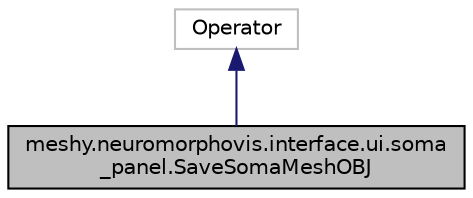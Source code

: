 digraph "meshy.neuromorphovis.interface.ui.soma_panel.SaveSomaMeshOBJ"
{
  edge [fontname="Helvetica",fontsize="10",labelfontname="Helvetica",labelfontsize="10"];
  node [fontname="Helvetica",fontsize="10",shape=record];
  Node1 [label="meshy.neuromorphovis.interface.ui.soma\l_panel.SaveSomaMeshOBJ",height=0.2,width=0.4,color="black", fillcolor="grey75", style="filled", fontcolor="black"];
  Node2 -> Node1 [dir="back",color="midnightblue",fontsize="10",style="solid"];
  Node2 [label="Operator",height=0.2,width=0.4,color="grey75", fillcolor="white", style="filled"];
}
